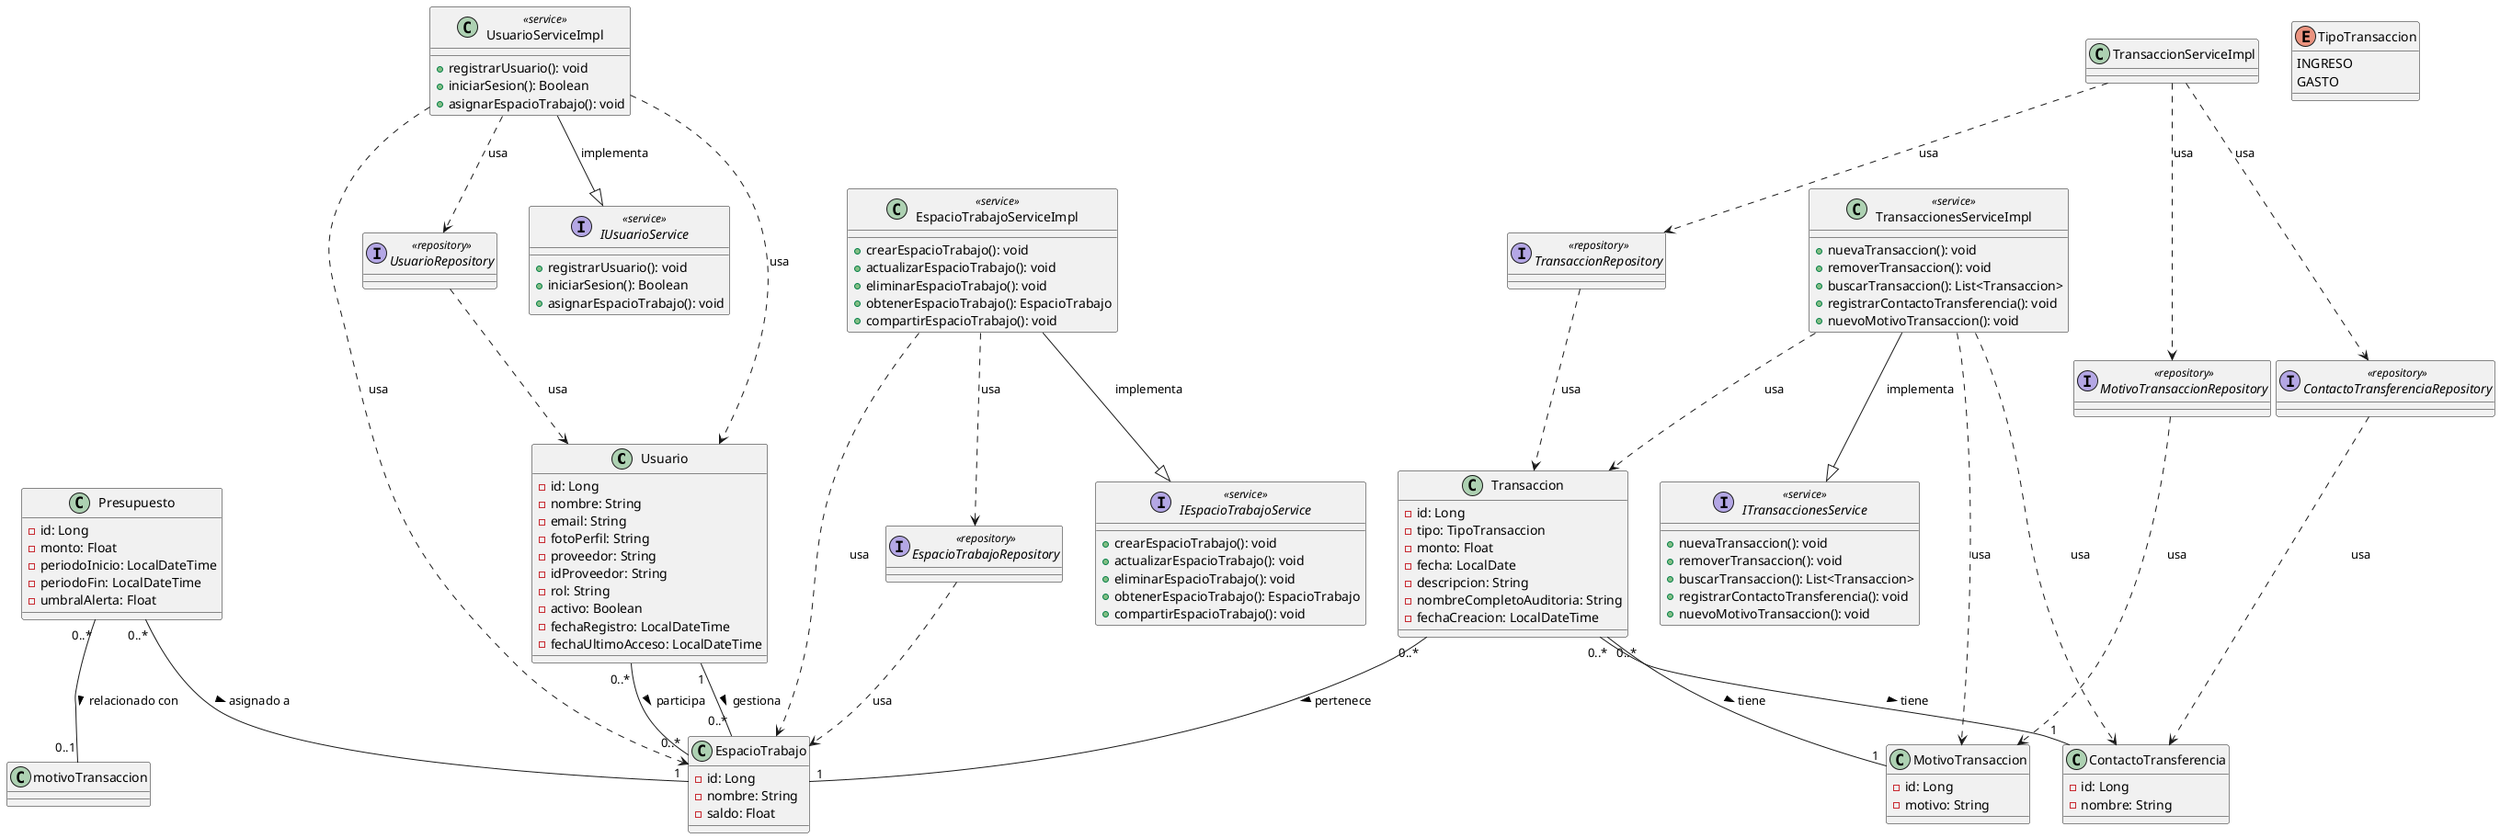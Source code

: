 @startuml DiagramaDeClasesUML

'DEFINICION DE CLASES DEL MODELO
class Usuario {
    - id: Long
    - nombre: String
    - email: String
    - fotoPerfil: String
    - proveedor: String
    - idProveedor: String
    - rol: String
    - activo: Boolean
    - fechaRegistro: LocalDateTime
    - fechaUltimoAcceso: LocalDateTime
}

class Transaccion {
    - id: Long
    - tipo: TipoTransaccion
    - monto: Float
    - fecha: LocalDate
    - descripcion: String
    - nombreCompletoAuditoria: String
    - fechaCreacion: LocalDateTime
}

class MotivoTransaccion {
    - id: Long
    - motivo: String
}

'Puede ser el emisor o receptor de una transferencia
class ContactoTransferencia {
    - id: Long
    - nombre: String
}

enum TipoTransaccion {
    INGRESO
    GASTO
}

class EspacioTrabajo {
    - id: Long
    - nombre: String
    - saldo: Float
}

class Presupuesto {
    - id: Long
    - monto: Float
    - periodoInicio: LocalDateTime
    - periodoFin: LocalDateTime
    - umbralAlerta: Float
}

'ASOCIACIONES DE CLASES DE MODELO
Usuario "1" -- "0..*" EspacioTrabajo : gestiona >
Usuario "0..*" -- "0..*" EspacioTrabajo : participa >
Transaccion "0..*" -- "1" EspacioTrabajo : pertenece >
Transaccion "0..*" -- "1" MotivoTransaccion : tiene >
Transaccion "0..*" -- "1" ContactoTransferencia : tiene >
Presupuesto "0..*" -- "1" EspacioTrabajo : asignado a >
Presupuesto "0..*" -- "0..1" motivoTransaccion : relacionado con >

'DEFINICION DE GESTORES
interface IUsuarioService <<service>> {
    + registrarUsuario(): void
    + iniciarSesion(): Boolean
    + asignarEspacioTrabajo(): void
}
class UsuarioServiceImpl <<service>> {
    + registrarUsuario(): void
    + iniciarSesion(): Boolean
    + asignarEspacioTrabajo(): void
}

interface ITransaccionesService <<service>> {
    + nuevaTransaccion(): void
    + removerTransaccion(): void
    + buscarTransaccion(): List<Transaccion>
    + registrarContactoTransferencia(): void
    + nuevoMotivoTransaccion(): void
}
class TransaccionesServiceImpl <<service>> {
    + nuevaTransaccion(): void
    + removerTransaccion(): void
    + buscarTransaccion(): List<Transaccion>
    + registrarContactoTransferencia(): void
    + nuevoMotivoTransaccion(): void
}
interface IEspacioTrabajoService <<service>> {
    + crearEspacioTrabajo(): void
    + actualizarEspacioTrabajo(): void
    + eliminarEspacioTrabajo(): void
    + obtenerEspacioTrabajo(): EspacioTrabajo
    + compartirEspacioTrabajo(): void
}
class EspacioTrabajoServiceImpl <<service>> {
    + crearEspacioTrabajo(): void
    + actualizarEspacioTrabajo(): void
    + eliminarEspacioTrabajo(): void
    + obtenerEspacioTrabajo(): EspacioTrabajo
    + compartirEspacioTrabajo(): void
}

'ASOCIACIONES DE GESTORES
UsuarioServiceImpl ..> Usuario : usa
UsuarioServiceImpl ..> EspacioTrabajo : usa
UsuarioServiceImpl --|> IUsuarioService : implementa
TransaccionesServiceImpl ..> Transaccion : usa
TransaccionesServiceImpl ..> MotivoTransaccion : usa
TransaccionesServiceImpl ..> ContactoTransferencia : usa
TransaccionesServiceImpl --|> ITransaccionesService : implementa
EspacioTrabajoServiceImpl ..> EspacioTrabajo : usa
EspacioTrabajoServiceImpl --|> IEspacioTrabajoService : implementa


'DEFINICION DE PATRON REPOSITORIO
interface UsuarioRepository <<repository>> {
}

interface TransaccionRepository <<repository>> {
}

interface EspacioTrabajoRepository <<repository>> {
}

interface MotivoTransaccionRepository <<repository>> {
}

interface ContactoTransferenciaRepository <<repository>> {
}

'ASOCIACIONES DE REPOSITORIOS
UsuarioRepository ..> Usuario : usa
UsuarioServiceImpl ..> UsuarioRepository : usa

TransaccionRepository ..> Transaccion : usa
TransaccionServiceImpl ..> TransaccionRepository : usa

EspacioTrabajoRepository ..> EspacioTrabajo : usa
EspacioTrabajoServiceImpl ..> EspacioTrabajoRepository : usa

MotivoTransaccionRepository ..> MotivoTransaccion : usa
TransaccionServiceImpl ..> MotivoTransaccionRepository : usa

ContactoTransferenciaRepository ..> ContactoTransferencia : usa
TransaccionServiceImpl ..> ContactoTransferenciaRepository : usa

@enduml
